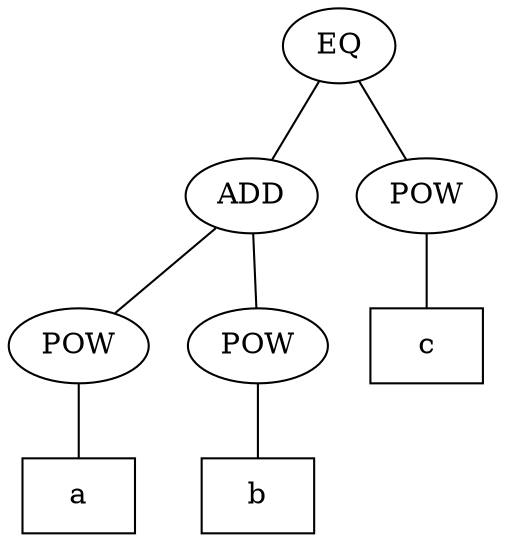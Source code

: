 graph TREE {
    n1 [label="ADD"]
    n2 [label="EQ"]
    n3 [label="POW"]
    n4 [label="POW"]
    n5 [label="POW"]

    node [shape=box]
    l1 [label="a"]
    l2 [label="b"]
    l3 [label="c"]

    n2 -- n1
    n2 -- n5

    n1 -- n3
    n1 -- n4

    n3 -- l1
    n4 -- l2
    n5 -- l3
}
